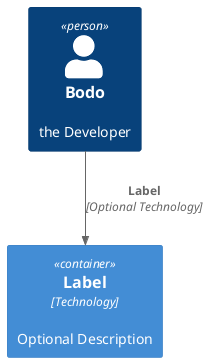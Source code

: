 @startuml
!include <C4/C4_Container>

Person(personAlias, "Bodo", "the Developer")
Container(containerAlias, "Label", "Technology", "Optional Description")

Rel(personAlias, containerAlias, "Label", "Optional Technology")
@enduml